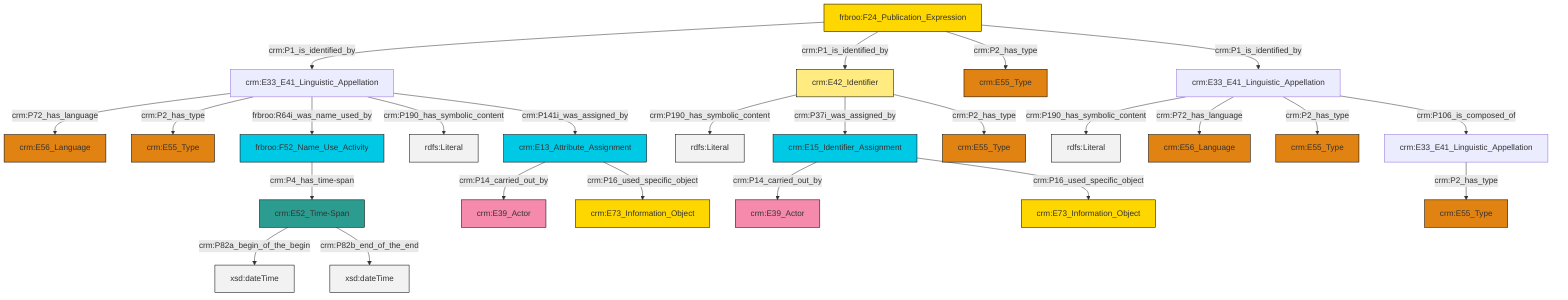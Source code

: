 graph TD
classDef Literal fill:#f2f2f2,stroke:#000000;
classDef CRM_Entity fill:#FFFFFF,stroke:#000000;
classDef Temporal_Entity fill:#00C9E6, stroke:#000000;
classDef Type fill:#E18312, stroke:#000000;
classDef Time-Span fill:#2C9C91, stroke:#000000;
classDef Appellation fill:#FFEB7F, stroke:#000000;
classDef Place fill:#008836, stroke:#000000;
classDef Persistent_Item fill:#B266B2, stroke:#000000;
classDef Conceptual_Object fill:#FFD700, stroke:#000000;
classDef Physical_Thing fill:#D2B48C, stroke:#000000;
classDef Actor fill:#f58aad, stroke:#000000;
classDef PC_Classes fill:#4ce600, stroke:#000000;
classDef Multi fill:#cccccc,stroke:#000000;

4["crm:E15_Identifier_Assignment"]:::Temporal_Entity -->|crm:P14_carried_out_by| 5["crm:E39_Actor"]:::Actor
4["crm:E15_Identifier_Assignment"]:::Temporal_Entity -->|crm:P16_used_specific_object| 10["crm:E73_Information_Object"]:::Conceptual_Object
11["crm:E33_E41_Linguistic_Appellation"]:::Default -->|crm:P72_has_language| 12["crm:E56_Language"]:::Type
13["crm:E52_Time-Span"]:::Time-Span -->|crm:P82a_begin_of_the_begin| 14[xsd:dateTime]:::Literal
20["crm:E42_Identifier"]:::Appellation -->|crm:P190_has_symbolic_content| 21[rdfs:Literal]:::Literal
6["crm:E13_Attribute_Assignment"]:::Temporal_Entity -->|crm:P14_carried_out_by| 0["crm:E39_Actor"]:::Actor
11["crm:E33_E41_Linguistic_Appellation"]:::Default -->|crm:P2_has_type| 2["crm:E55_Type"]:::Type
8["frbroo:F52_Name_Use_Activity"]:::Temporal_Entity -->|crm:P4_has_time-span| 13["crm:E52_Time-Span"]:::Time-Span
20["crm:E42_Identifier"]:::Appellation -->|crm:P37i_was_assigned_by| 4["crm:E15_Identifier_Assignment"]:::Temporal_Entity
25["frbroo:F24_Publication_Expression"]:::Conceptual_Object -->|crm:P1_is_identified_by| 11["crm:E33_E41_Linguistic_Appellation"]:::Default
15["crm:E33_E41_Linguistic_Appellation"]:::Default -->|crm:P190_has_symbolic_content| 26[rdfs:Literal]:::Literal
25["frbroo:F24_Publication_Expression"]:::Conceptual_Object -->|crm:P1_is_identified_by| 20["crm:E42_Identifier"]:::Appellation
25["frbroo:F24_Publication_Expression"]:::Conceptual_Object -->|crm:P2_has_type| 33["crm:E55_Type"]:::Type
15["crm:E33_E41_Linguistic_Appellation"]:::Default -->|crm:P72_has_language| 29["crm:E56_Language"]:::Type
17["crm:E33_E41_Linguistic_Appellation"]:::Default -->|crm:P2_has_type| 22["crm:E55_Type"]:::Type
15["crm:E33_E41_Linguistic_Appellation"]:::Default -->|crm:P2_has_type| 27["crm:E55_Type"]:::Type
13["crm:E52_Time-Span"]:::Time-Span -->|crm:P82b_end_of_the_end| 36[xsd:dateTime]:::Literal
11["crm:E33_E41_Linguistic_Appellation"]:::Default -->|frbroo:R64i_was_name_used_by| 8["frbroo:F52_Name_Use_Activity"]:::Temporal_Entity
15["crm:E33_E41_Linguistic_Appellation"]:::Default -->|crm:P106_is_composed_of| 17["crm:E33_E41_Linguistic_Appellation"]:::Default
6["crm:E13_Attribute_Assignment"]:::Temporal_Entity -->|crm:P16_used_specific_object| 39["crm:E73_Information_Object"]:::Conceptual_Object
20["crm:E42_Identifier"]:::Appellation -->|crm:P2_has_type| 31["crm:E55_Type"]:::Type
25["frbroo:F24_Publication_Expression"]:::Conceptual_Object -->|crm:P1_is_identified_by| 15["crm:E33_E41_Linguistic_Appellation"]:::Default
11["crm:E33_E41_Linguistic_Appellation"]:::Default -->|crm:P190_has_symbolic_content| 45[rdfs:Literal]:::Literal
11["crm:E33_E41_Linguistic_Appellation"]:::Default -->|crm:P141i_was_assigned_by| 6["crm:E13_Attribute_Assignment"]:::Temporal_Entity